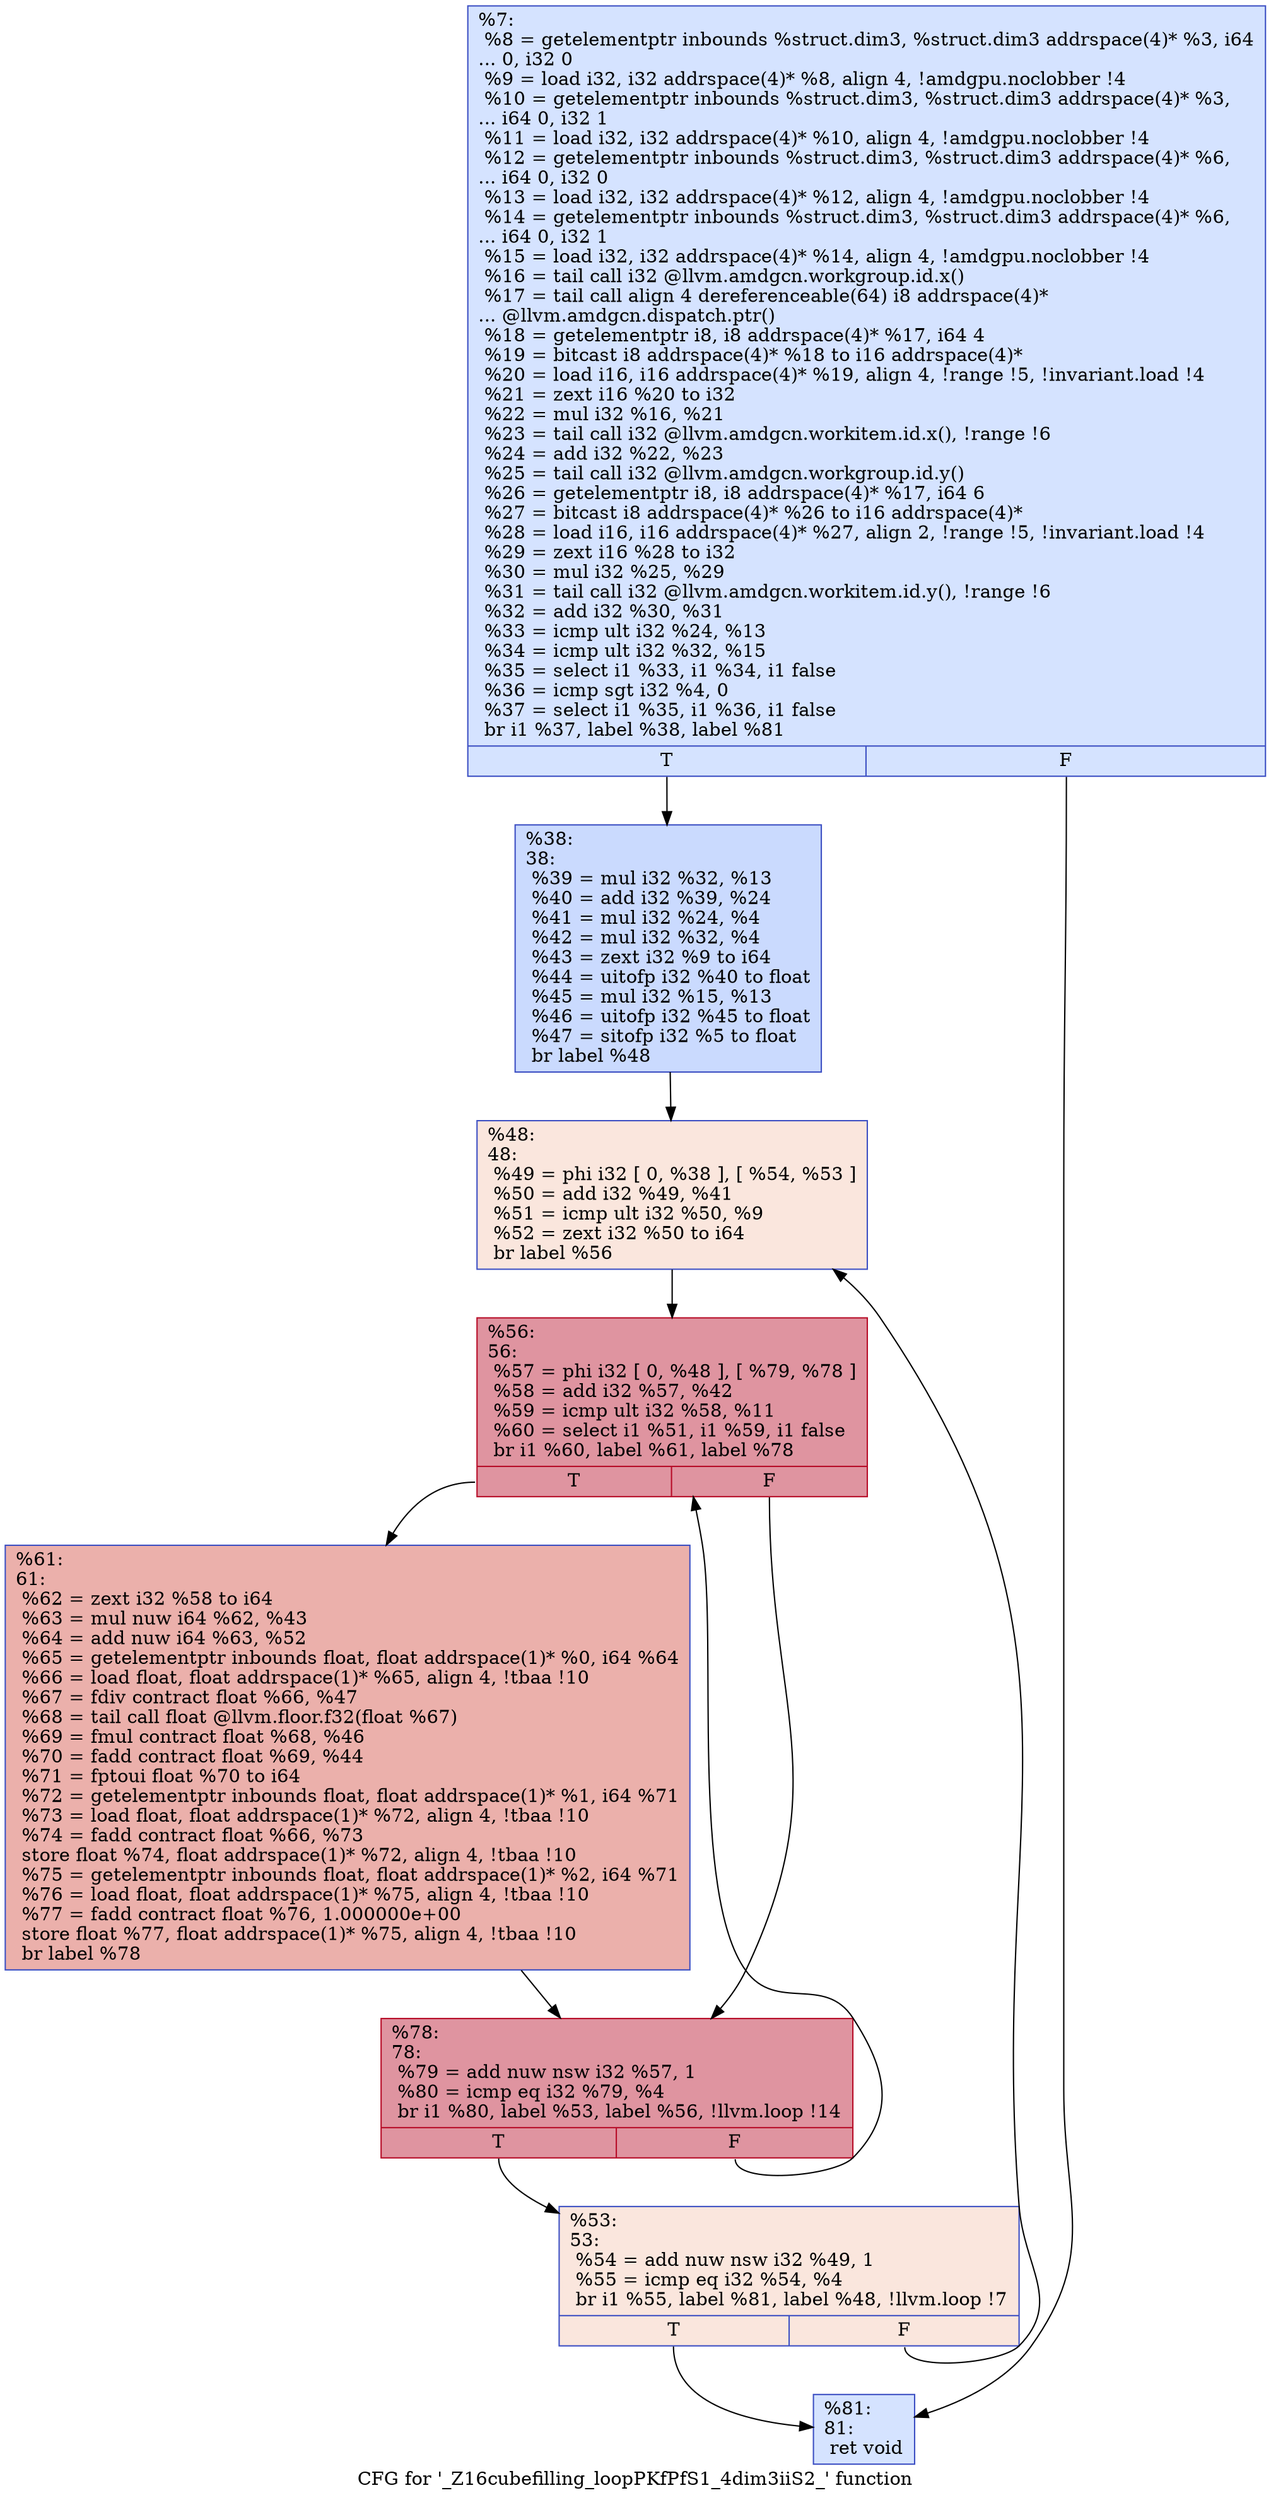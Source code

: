 digraph "CFG for '_Z16cubefilling_loopPKfPfS1_4dim3iiS2_' function" {
	label="CFG for '_Z16cubefilling_loopPKfPfS1_4dim3iiS2_' function";

	Node0x4d35810 [shape=record,color="#3d50c3ff", style=filled, fillcolor="#a1c0ff70",label="{%7:\l  %8 = getelementptr inbounds %struct.dim3, %struct.dim3 addrspace(4)* %3, i64\l... 0, i32 0\l  %9 = load i32, i32 addrspace(4)* %8, align 4, !amdgpu.noclobber !4\l  %10 = getelementptr inbounds %struct.dim3, %struct.dim3 addrspace(4)* %3,\l... i64 0, i32 1\l  %11 = load i32, i32 addrspace(4)* %10, align 4, !amdgpu.noclobber !4\l  %12 = getelementptr inbounds %struct.dim3, %struct.dim3 addrspace(4)* %6,\l... i64 0, i32 0\l  %13 = load i32, i32 addrspace(4)* %12, align 4, !amdgpu.noclobber !4\l  %14 = getelementptr inbounds %struct.dim3, %struct.dim3 addrspace(4)* %6,\l... i64 0, i32 1\l  %15 = load i32, i32 addrspace(4)* %14, align 4, !amdgpu.noclobber !4\l  %16 = tail call i32 @llvm.amdgcn.workgroup.id.x()\l  %17 = tail call align 4 dereferenceable(64) i8 addrspace(4)*\l... @llvm.amdgcn.dispatch.ptr()\l  %18 = getelementptr i8, i8 addrspace(4)* %17, i64 4\l  %19 = bitcast i8 addrspace(4)* %18 to i16 addrspace(4)*\l  %20 = load i16, i16 addrspace(4)* %19, align 4, !range !5, !invariant.load !4\l  %21 = zext i16 %20 to i32\l  %22 = mul i32 %16, %21\l  %23 = tail call i32 @llvm.amdgcn.workitem.id.x(), !range !6\l  %24 = add i32 %22, %23\l  %25 = tail call i32 @llvm.amdgcn.workgroup.id.y()\l  %26 = getelementptr i8, i8 addrspace(4)* %17, i64 6\l  %27 = bitcast i8 addrspace(4)* %26 to i16 addrspace(4)*\l  %28 = load i16, i16 addrspace(4)* %27, align 2, !range !5, !invariant.load !4\l  %29 = zext i16 %28 to i32\l  %30 = mul i32 %25, %29\l  %31 = tail call i32 @llvm.amdgcn.workitem.id.y(), !range !6\l  %32 = add i32 %30, %31\l  %33 = icmp ult i32 %24, %13\l  %34 = icmp ult i32 %32, %15\l  %35 = select i1 %33, i1 %34, i1 false\l  %36 = icmp sgt i32 %4, 0\l  %37 = select i1 %35, i1 %36, i1 false\l  br i1 %37, label %38, label %81\l|{<s0>T|<s1>F}}"];
	Node0x4d35810:s0 -> Node0x4d3a150;
	Node0x4d35810:s1 -> Node0x4d3c400;
	Node0x4d3a150 [shape=record,color="#3d50c3ff", style=filled, fillcolor="#88abfd70",label="{%38:\l38:                                               \l  %39 = mul i32 %32, %13\l  %40 = add i32 %39, %24\l  %41 = mul i32 %24, %4\l  %42 = mul i32 %32, %4\l  %43 = zext i32 %9 to i64\l  %44 = uitofp i32 %40 to float\l  %45 = mul i32 %15, %13\l  %46 = uitofp i32 %45 to float\l  %47 = sitofp i32 %5 to float\l  br label %48\l}"];
	Node0x4d3a150 -> Node0x4d3c9d0;
	Node0x4d3c9d0 [shape=record,color="#3d50c3ff", style=filled, fillcolor="#f3c7b170",label="{%48:\l48:                                               \l  %49 = phi i32 [ 0, %38 ], [ %54, %53 ]\l  %50 = add i32 %49, %41\l  %51 = icmp ult i32 %50, %9\l  %52 = zext i32 %50 to i64\l  br label %56\l}"];
	Node0x4d3c9d0 -> Node0x4d3cd90;
	Node0x4d3cac0 [shape=record,color="#3d50c3ff", style=filled, fillcolor="#f3c7b170",label="{%53:\l53:                                               \l  %54 = add nuw nsw i32 %49, 1\l  %55 = icmp eq i32 %54, %4\l  br i1 %55, label %81, label %48, !llvm.loop !7\l|{<s0>T|<s1>F}}"];
	Node0x4d3cac0:s0 -> Node0x4d3c400;
	Node0x4d3cac0:s1 -> Node0x4d3c9d0;
	Node0x4d3cd90 [shape=record,color="#b70d28ff", style=filled, fillcolor="#b70d2870",label="{%56:\l56:                                               \l  %57 = phi i32 [ 0, %48 ], [ %79, %78 ]\l  %58 = add i32 %57, %42\l  %59 = icmp ult i32 %58, %11\l  %60 = select i1 %51, i1 %59, i1 false\l  br i1 %60, label %61, label %78\l|{<s0>T|<s1>F}}"];
	Node0x4d3cd90:s0 -> Node0x4d3d430;
	Node0x4d3cd90:s1 -> Node0x4d3d120;
	Node0x4d3d430 [shape=record,color="#3d50c3ff", style=filled, fillcolor="#d24b4070",label="{%61:\l61:                                               \l  %62 = zext i32 %58 to i64\l  %63 = mul nuw i64 %62, %43\l  %64 = add nuw i64 %63, %52\l  %65 = getelementptr inbounds float, float addrspace(1)* %0, i64 %64\l  %66 = load float, float addrspace(1)* %65, align 4, !tbaa !10\l  %67 = fdiv contract float %66, %47\l  %68 = tail call float @llvm.floor.f32(float %67)\l  %69 = fmul contract float %68, %46\l  %70 = fadd contract float %69, %44\l  %71 = fptoui float %70 to i64\l  %72 = getelementptr inbounds float, float addrspace(1)* %1, i64 %71\l  %73 = load float, float addrspace(1)* %72, align 4, !tbaa !10\l  %74 = fadd contract float %66, %73\l  store float %74, float addrspace(1)* %72, align 4, !tbaa !10\l  %75 = getelementptr inbounds float, float addrspace(1)* %2, i64 %71\l  %76 = load float, float addrspace(1)* %75, align 4, !tbaa !10\l  %77 = fadd contract float %76, 1.000000e+00\l  store float %77, float addrspace(1)* %75, align 4, !tbaa !10\l  br label %78\l}"];
	Node0x4d3d430 -> Node0x4d3d120;
	Node0x4d3d120 [shape=record,color="#b70d28ff", style=filled, fillcolor="#b70d2870",label="{%78:\l78:                                               \l  %79 = add nuw nsw i32 %57, 1\l  %80 = icmp eq i32 %79, %4\l  br i1 %80, label %53, label %56, !llvm.loop !14\l|{<s0>T|<s1>F}}"];
	Node0x4d3d120:s0 -> Node0x4d3cac0;
	Node0x4d3d120:s1 -> Node0x4d3cd90;
	Node0x4d3c400 [shape=record,color="#3d50c3ff", style=filled, fillcolor="#a1c0ff70",label="{%81:\l81:                                               \l  ret void\l}"];
}

